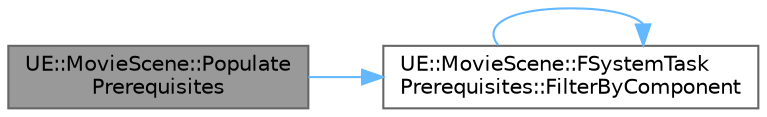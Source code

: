 digraph "UE::MovieScene::PopulatePrerequisites"
{
 // INTERACTIVE_SVG=YES
 // LATEX_PDF_SIZE
  bgcolor="transparent";
  edge [fontname=Helvetica,fontsize=10,labelfontname=Helvetica,labelfontsize=10];
  node [fontname=Helvetica,fontsize=10,shape=box,height=0.2,width=0.4];
  rankdir="LR";
  Node1 [id="Node000001",label="UE::MovieScene::Populate\lPrerequisites",height=0.2,width=0.4,color="gray40", fillcolor="grey60", style="filled", fontcolor="black",tooltip=" "];
  Node1 -> Node2 [id="edge1_Node000001_Node000002",color="steelblue1",style="solid",tooltip=" "];
  Node2 [id="Node000002",label="UE::MovieScene::FSystemTask\lPrerequisites::FilterByComponent",height=0.2,width=0.4,color="grey40", fillcolor="white", style="filled",URL="$d3/d71/structUE_1_1MovieScene_1_1FSystemTaskPrerequisites.html#ae5a2977640423a8df6bdf347f264433c",tooltip=" "];
  Node2 -> Node2 [id="edge2_Node000002_Node000002",color="steelblue1",style="solid",tooltip=" "];
}
